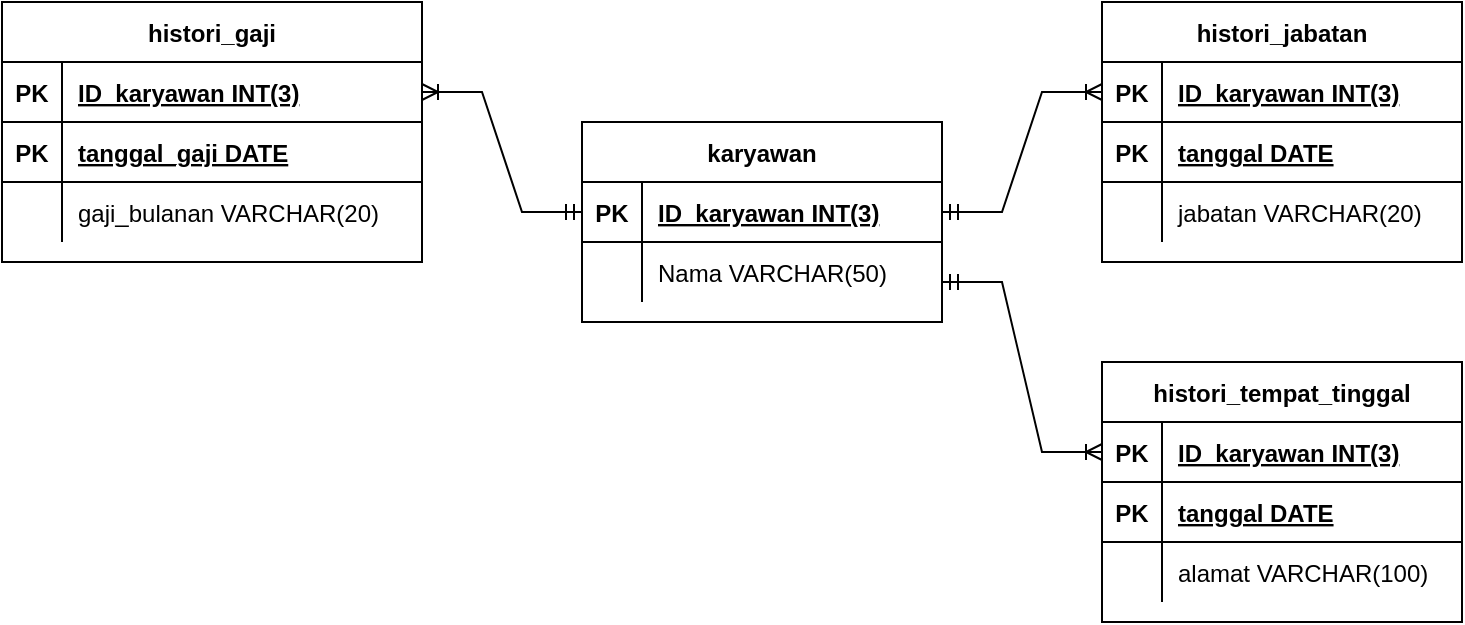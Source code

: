 <mxfile version="17.4.4" type="github" pages="2">
  <diagram id="R2lEEEUBdFMjLlhIrx00" name="Page-1">
    <mxGraphModel dx="1278" dy="539" grid="1" gridSize="10" guides="1" tooltips="1" connect="1" arrows="1" fold="1" page="1" pageScale="1" pageWidth="850" pageHeight="1100" math="0" shadow="0" extFonts="Permanent Marker^https://fonts.googleapis.com/css?family=Permanent+Marker">
      <root>
        <mxCell id="0" />
        <mxCell id="1" parent="0" />
        <mxCell id="USe1o16NmA6yLf-kkS8X-1" value="karyawan" style="shape=table;startSize=30;container=1;collapsible=1;childLayout=tableLayout;fixedRows=1;rowLines=0;fontStyle=1;align=center;resizeLast=1;" parent="1" vertex="1">
          <mxGeometry x="370" y="260" width="180" height="100" as="geometry" />
        </mxCell>
        <mxCell id="USe1o16NmA6yLf-kkS8X-2" value="" style="shape=tableRow;horizontal=0;startSize=0;swimlaneHead=0;swimlaneBody=0;fillColor=none;collapsible=0;dropTarget=0;points=[[0,0.5],[1,0.5]];portConstraint=eastwest;top=0;left=0;right=0;bottom=1;" parent="USe1o16NmA6yLf-kkS8X-1" vertex="1">
          <mxGeometry y="30" width="180" height="30" as="geometry" />
        </mxCell>
        <mxCell id="USe1o16NmA6yLf-kkS8X-3" value="PK" style="shape=partialRectangle;connectable=0;fillColor=none;top=0;left=0;bottom=0;right=0;fontStyle=1;overflow=hidden;" parent="USe1o16NmA6yLf-kkS8X-2" vertex="1">
          <mxGeometry width="30" height="30" as="geometry">
            <mxRectangle width="30" height="30" as="alternateBounds" />
          </mxGeometry>
        </mxCell>
        <mxCell id="USe1o16NmA6yLf-kkS8X-4" value="ID_karyawan INT(3)" style="shape=partialRectangle;connectable=0;fillColor=none;top=0;left=0;bottom=0;right=0;align=left;spacingLeft=6;fontStyle=5;overflow=hidden;" parent="USe1o16NmA6yLf-kkS8X-2" vertex="1">
          <mxGeometry x="30" width="150" height="30" as="geometry">
            <mxRectangle width="150" height="30" as="alternateBounds" />
          </mxGeometry>
        </mxCell>
        <mxCell id="USe1o16NmA6yLf-kkS8X-5" value="" style="shape=tableRow;horizontal=0;startSize=0;swimlaneHead=0;swimlaneBody=0;fillColor=none;collapsible=0;dropTarget=0;points=[[0,0.5],[1,0.5]];portConstraint=eastwest;top=0;left=0;right=0;bottom=0;" parent="USe1o16NmA6yLf-kkS8X-1" vertex="1">
          <mxGeometry y="60" width="180" height="30" as="geometry" />
        </mxCell>
        <mxCell id="USe1o16NmA6yLf-kkS8X-6" value="" style="shape=partialRectangle;connectable=0;fillColor=none;top=0;left=0;bottom=0;right=0;editable=1;overflow=hidden;" parent="USe1o16NmA6yLf-kkS8X-5" vertex="1">
          <mxGeometry width="30" height="30" as="geometry">
            <mxRectangle width="30" height="30" as="alternateBounds" />
          </mxGeometry>
        </mxCell>
        <mxCell id="USe1o16NmA6yLf-kkS8X-7" value="Nama VARCHAR(50)" style="shape=partialRectangle;connectable=0;fillColor=none;top=0;left=0;bottom=0;right=0;align=left;spacingLeft=6;overflow=hidden;" parent="USe1o16NmA6yLf-kkS8X-5" vertex="1">
          <mxGeometry x="30" width="150" height="30" as="geometry">
            <mxRectangle width="150" height="30" as="alternateBounds" />
          </mxGeometry>
        </mxCell>
        <mxCell id="hA6Ob9VuYaXyNVDvQv3Z-1" value="histori_gaji" style="shape=table;startSize=30;container=1;collapsible=1;childLayout=tableLayout;fixedRows=1;rowLines=0;fontStyle=1;align=center;resizeLast=1;" parent="1" vertex="1">
          <mxGeometry x="80" y="200" width="210" height="130" as="geometry" />
        </mxCell>
        <mxCell id="hA6Ob9VuYaXyNVDvQv3Z-2" value="" style="shape=tableRow;horizontal=0;startSize=0;swimlaneHead=0;swimlaneBody=0;fillColor=none;collapsible=0;dropTarget=0;points=[[0,0.5],[1,0.5]];portConstraint=eastwest;top=0;left=0;right=0;bottom=1;" parent="hA6Ob9VuYaXyNVDvQv3Z-1" vertex="1">
          <mxGeometry y="30" width="210" height="30" as="geometry" />
        </mxCell>
        <mxCell id="hA6Ob9VuYaXyNVDvQv3Z-3" value="PK" style="shape=partialRectangle;connectable=0;fillColor=none;top=0;left=0;bottom=0;right=0;fontStyle=1;overflow=hidden;" parent="hA6Ob9VuYaXyNVDvQv3Z-2" vertex="1">
          <mxGeometry width="30" height="30" as="geometry">
            <mxRectangle width="30" height="30" as="alternateBounds" />
          </mxGeometry>
        </mxCell>
        <mxCell id="hA6Ob9VuYaXyNVDvQv3Z-4" value="ID_karyawan INT(3)" style="shape=partialRectangle;connectable=0;fillColor=none;top=0;left=0;bottom=0;right=0;align=left;spacingLeft=6;fontStyle=5;overflow=hidden;" parent="hA6Ob9VuYaXyNVDvQv3Z-2" vertex="1">
          <mxGeometry x="30" width="180" height="30" as="geometry">
            <mxRectangle width="180" height="30" as="alternateBounds" />
          </mxGeometry>
        </mxCell>
        <mxCell id="hA6Ob9VuYaXyNVDvQv3Z-14" value="" style="shape=tableRow;horizontal=0;startSize=0;swimlaneHead=0;swimlaneBody=0;fillColor=none;collapsible=0;dropTarget=0;points=[[0,0.5],[1,0.5]];portConstraint=eastwest;top=0;left=0;right=0;bottom=1;" parent="hA6Ob9VuYaXyNVDvQv3Z-1" vertex="1">
          <mxGeometry y="60" width="210" height="30" as="geometry" />
        </mxCell>
        <mxCell id="hA6Ob9VuYaXyNVDvQv3Z-15" value="PK" style="shape=partialRectangle;connectable=0;fillColor=none;top=0;left=0;bottom=0;right=0;fontStyle=1;overflow=hidden;" parent="hA6Ob9VuYaXyNVDvQv3Z-14" vertex="1">
          <mxGeometry width="30" height="30" as="geometry">
            <mxRectangle width="30" height="30" as="alternateBounds" />
          </mxGeometry>
        </mxCell>
        <mxCell id="hA6Ob9VuYaXyNVDvQv3Z-16" value="tanggal_gaji DATE" style="shape=partialRectangle;connectable=0;fillColor=none;top=0;left=0;bottom=0;right=0;align=left;spacingLeft=6;fontStyle=5;overflow=hidden;" parent="hA6Ob9VuYaXyNVDvQv3Z-14" vertex="1">
          <mxGeometry x="30" width="180" height="30" as="geometry">
            <mxRectangle width="180" height="30" as="alternateBounds" />
          </mxGeometry>
        </mxCell>
        <mxCell id="hA6Ob9VuYaXyNVDvQv3Z-5" value="" style="shape=tableRow;horizontal=0;startSize=0;swimlaneHead=0;swimlaneBody=0;fillColor=none;collapsible=0;dropTarget=0;points=[[0,0.5],[1,0.5]];portConstraint=eastwest;top=0;left=0;right=0;bottom=0;" parent="hA6Ob9VuYaXyNVDvQv3Z-1" vertex="1">
          <mxGeometry y="90" width="210" height="30" as="geometry" />
        </mxCell>
        <mxCell id="hA6Ob9VuYaXyNVDvQv3Z-6" value="" style="shape=partialRectangle;connectable=0;fillColor=none;top=0;left=0;bottom=0;right=0;editable=1;overflow=hidden;" parent="hA6Ob9VuYaXyNVDvQv3Z-5" vertex="1">
          <mxGeometry width="30" height="30" as="geometry">
            <mxRectangle width="30" height="30" as="alternateBounds" />
          </mxGeometry>
        </mxCell>
        <mxCell id="hA6Ob9VuYaXyNVDvQv3Z-7" value="gaji_bulanan VARCHAR(20)" style="shape=partialRectangle;connectable=0;fillColor=none;top=0;left=0;bottom=0;right=0;align=left;spacingLeft=6;overflow=hidden;" parent="hA6Ob9VuYaXyNVDvQv3Z-5" vertex="1">
          <mxGeometry x="30" width="180" height="30" as="geometry">
            <mxRectangle width="180" height="30" as="alternateBounds" />
          </mxGeometry>
        </mxCell>
        <mxCell id="hA6Ob9VuYaXyNVDvQv3Z-17" value="" style="edgeStyle=entityRelationEdgeStyle;fontSize=12;html=1;endArrow=ERoneToMany;startArrow=ERmandOne;rounded=0;entryX=1;entryY=0.5;entryDx=0;entryDy=0;exitX=0;exitY=0.5;exitDx=0;exitDy=0;" parent="1" source="USe1o16NmA6yLf-kkS8X-2" target="hA6Ob9VuYaXyNVDvQv3Z-2" edge="1">
          <mxGeometry width="100" height="100" relative="1" as="geometry">
            <mxPoint x="360" y="240" as="sourcePoint" />
            <mxPoint x="470" y="230" as="targetPoint" />
          </mxGeometry>
        </mxCell>
        <mxCell id="hA6Ob9VuYaXyNVDvQv3Z-31" value="histori_tempat_tinggal" style="shape=table;startSize=30;container=1;collapsible=1;childLayout=tableLayout;fixedRows=1;rowLines=0;fontStyle=1;align=center;resizeLast=1;" parent="1" vertex="1">
          <mxGeometry x="630" y="380" width="180" height="130" as="geometry" />
        </mxCell>
        <mxCell id="hA6Ob9VuYaXyNVDvQv3Z-32" value="" style="shape=tableRow;horizontal=0;startSize=0;swimlaneHead=0;swimlaneBody=0;fillColor=none;collapsible=0;dropTarget=0;points=[[0,0.5],[1,0.5]];portConstraint=eastwest;top=0;left=0;right=0;bottom=1;" parent="hA6Ob9VuYaXyNVDvQv3Z-31" vertex="1">
          <mxGeometry y="30" width="180" height="30" as="geometry" />
        </mxCell>
        <mxCell id="hA6Ob9VuYaXyNVDvQv3Z-33" value="PK" style="shape=partialRectangle;connectable=0;fillColor=none;top=0;left=0;bottom=0;right=0;fontStyle=1;overflow=hidden;" parent="hA6Ob9VuYaXyNVDvQv3Z-32" vertex="1">
          <mxGeometry width="30" height="30" as="geometry">
            <mxRectangle width="30" height="30" as="alternateBounds" />
          </mxGeometry>
        </mxCell>
        <mxCell id="hA6Ob9VuYaXyNVDvQv3Z-34" value="ID_karyawan INT(3)" style="shape=partialRectangle;connectable=0;fillColor=none;top=0;left=0;bottom=0;right=0;align=left;spacingLeft=6;fontStyle=5;overflow=hidden;" parent="hA6Ob9VuYaXyNVDvQv3Z-32" vertex="1">
          <mxGeometry x="30" width="150" height="30" as="geometry">
            <mxRectangle width="150" height="30" as="alternateBounds" />
          </mxGeometry>
        </mxCell>
        <mxCell id="hA6Ob9VuYaXyNVDvQv3Z-60" value="" style="shape=tableRow;horizontal=0;startSize=0;swimlaneHead=0;swimlaneBody=0;fillColor=none;collapsible=0;dropTarget=0;points=[[0,0.5],[1,0.5]];portConstraint=eastwest;top=0;left=0;right=0;bottom=1;" parent="hA6Ob9VuYaXyNVDvQv3Z-31" vertex="1">
          <mxGeometry y="60" width="180" height="30" as="geometry" />
        </mxCell>
        <mxCell id="hA6Ob9VuYaXyNVDvQv3Z-61" value="PK" style="shape=partialRectangle;connectable=0;fillColor=none;top=0;left=0;bottom=0;right=0;fontStyle=1;overflow=hidden;" parent="hA6Ob9VuYaXyNVDvQv3Z-60" vertex="1">
          <mxGeometry width="30" height="30" as="geometry">
            <mxRectangle width="30" height="30" as="alternateBounds" />
          </mxGeometry>
        </mxCell>
        <mxCell id="hA6Ob9VuYaXyNVDvQv3Z-62" value="tanggal DATE" style="shape=partialRectangle;connectable=0;fillColor=none;top=0;left=0;bottom=0;right=0;align=left;spacingLeft=6;fontStyle=5;overflow=hidden;" parent="hA6Ob9VuYaXyNVDvQv3Z-60" vertex="1">
          <mxGeometry x="30" width="150" height="30" as="geometry">
            <mxRectangle width="150" height="30" as="alternateBounds" />
          </mxGeometry>
        </mxCell>
        <mxCell id="hA6Ob9VuYaXyNVDvQv3Z-38" value="" style="shape=tableRow;horizontal=0;startSize=0;swimlaneHead=0;swimlaneBody=0;fillColor=none;collapsible=0;dropTarget=0;points=[[0,0.5],[1,0.5]];portConstraint=eastwest;top=0;left=0;right=0;bottom=0;" parent="hA6Ob9VuYaXyNVDvQv3Z-31" vertex="1">
          <mxGeometry y="90" width="180" height="30" as="geometry" />
        </mxCell>
        <mxCell id="hA6Ob9VuYaXyNVDvQv3Z-39" value="" style="shape=partialRectangle;connectable=0;fillColor=none;top=0;left=0;bottom=0;right=0;editable=1;overflow=hidden;" parent="hA6Ob9VuYaXyNVDvQv3Z-38" vertex="1">
          <mxGeometry width="30" height="30" as="geometry">
            <mxRectangle width="30" height="30" as="alternateBounds" />
          </mxGeometry>
        </mxCell>
        <mxCell id="hA6Ob9VuYaXyNVDvQv3Z-40" value="alamat VARCHAR(100)" style="shape=partialRectangle;connectable=0;fillColor=none;top=0;left=0;bottom=0;right=0;align=left;spacingLeft=6;overflow=hidden;" parent="hA6Ob9VuYaXyNVDvQv3Z-38" vertex="1">
          <mxGeometry x="30" width="150" height="30" as="geometry">
            <mxRectangle width="150" height="30" as="alternateBounds" />
          </mxGeometry>
        </mxCell>
        <mxCell id="hA6Ob9VuYaXyNVDvQv3Z-44" value="histori_jabatan" style="shape=table;startSize=30;container=1;collapsible=1;childLayout=tableLayout;fixedRows=1;rowLines=0;fontStyle=1;align=center;resizeLast=1;" parent="1" vertex="1">
          <mxGeometry x="630" y="200" width="180" height="130" as="geometry" />
        </mxCell>
        <mxCell id="hA6Ob9VuYaXyNVDvQv3Z-45" value="" style="shape=tableRow;horizontal=0;startSize=0;swimlaneHead=0;swimlaneBody=0;fillColor=none;collapsible=0;dropTarget=0;points=[[0,0.5],[1,0.5]];portConstraint=eastwest;top=0;left=0;right=0;bottom=1;" parent="hA6Ob9VuYaXyNVDvQv3Z-44" vertex="1">
          <mxGeometry y="30" width="180" height="30" as="geometry" />
        </mxCell>
        <mxCell id="hA6Ob9VuYaXyNVDvQv3Z-46" value="PK" style="shape=partialRectangle;connectable=0;fillColor=none;top=0;left=0;bottom=0;right=0;fontStyle=1;overflow=hidden;" parent="hA6Ob9VuYaXyNVDvQv3Z-45" vertex="1">
          <mxGeometry width="30" height="30" as="geometry">
            <mxRectangle width="30" height="30" as="alternateBounds" />
          </mxGeometry>
        </mxCell>
        <mxCell id="hA6Ob9VuYaXyNVDvQv3Z-47" value="ID_karyawan INT(3)" style="shape=partialRectangle;connectable=0;fillColor=none;top=0;left=0;bottom=0;right=0;align=left;spacingLeft=6;fontStyle=5;overflow=hidden;" parent="hA6Ob9VuYaXyNVDvQv3Z-45" vertex="1">
          <mxGeometry x="30" width="150" height="30" as="geometry">
            <mxRectangle width="150" height="30" as="alternateBounds" />
          </mxGeometry>
        </mxCell>
        <mxCell id="hA6Ob9VuYaXyNVDvQv3Z-57" value="" style="shape=tableRow;horizontal=0;startSize=0;swimlaneHead=0;swimlaneBody=0;fillColor=none;collapsible=0;dropTarget=0;points=[[0,0.5],[1,0.5]];portConstraint=eastwest;top=0;left=0;right=0;bottom=1;" parent="hA6Ob9VuYaXyNVDvQv3Z-44" vertex="1">
          <mxGeometry y="60" width="180" height="30" as="geometry" />
        </mxCell>
        <mxCell id="hA6Ob9VuYaXyNVDvQv3Z-58" value="PK" style="shape=partialRectangle;connectable=0;fillColor=none;top=0;left=0;bottom=0;right=0;fontStyle=1;overflow=hidden;" parent="hA6Ob9VuYaXyNVDvQv3Z-57" vertex="1">
          <mxGeometry width="30" height="30" as="geometry">
            <mxRectangle width="30" height="30" as="alternateBounds" />
          </mxGeometry>
        </mxCell>
        <mxCell id="hA6Ob9VuYaXyNVDvQv3Z-59" value="tanggal DATE" style="shape=partialRectangle;connectable=0;fillColor=none;top=0;left=0;bottom=0;right=0;align=left;spacingLeft=6;fontStyle=5;overflow=hidden;" parent="hA6Ob9VuYaXyNVDvQv3Z-57" vertex="1">
          <mxGeometry x="30" width="150" height="30" as="geometry">
            <mxRectangle width="150" height="30" as="alternateBounds" />
          </mxGeometry>
        </mxCell>
        <mxCell id="hA6Ob9VuYaXyNVDvQv3Z-51" value="" style="shape=tableRow;horizontal=0;startSize=0;swimlaneHead=0;swimlaneBody=0;fillColor=none;collapsible=0;dropTarget=0;points=[[0,0.5],[1,0.5]];portConstraint=eastwest;top=0;left=0;right=0;bottom=0;" parent="hA6Ob9VuYaXyNVDvQv3Z-44" vertex="1">
          <mxGeometry y="90" width="180" height="30" as="geometry" />
        </mxCell>
        <mxCell id="hA6Ob9VuYaXyNVDvQv3Z-52" value="" style="shape=partialRectangle;connectable=0;fillColor=none;top=0;left=0;bottom=0;right=0;editable=1;overflow=hidden;" parent="hA6Ob9VuYaXyNVDvQv3Z-51" vertex="1">
          <mxGeometry width="30" height="30" as="geometry">
            <mxRectangle width="30" height="30" as="alternateBounds" />
          </mxGeometry>
        </mxCell>
        <mxCell id="hA6Ob9VuYaXyNVDvQv3Z-53" value="jabatan VARCHAR(20)" style="shape=partialRectangle;connectable=0;fillColor=none;top=0;left=0;bottom=0;right=0;align=left;spacingLeft=6;overflow=hidden;" parent="hA6Ob9VuYaXyNVDvQv3Z-51" vertex="1">
          <mxGeometry x="30" width="150" height="30" as="geometry">
            <mxRectangle width="150" height="30" as="alternateBounds" />
          </mxGeometry>
        </mxCell>
        <mxCell id="hA6Ob9VuYaXyNVDvQv3Z-63" value="" style="edgeStyle=entityRelationEdgeStyle;fontSize=12;html=1;endArrow=ERoneToMany;startArrow=ERmandOne;rounded=0;" parent="1" target="hA6Ob9VuYaXyNVDvQv3Z-32" edge="1">
          <mxGeometry width="100" height="100" relative="1" as="geometry">
            <mxPoint x="550" y="340" as="sourcePoint" />
            <mxPoint x="560" y="420" as="targetPoint" />
          </mxGeometry>
        </mxCell>
        <mxCell id="hA6Ob9VuYaXyNVDvQv3Z-64" value="" style="edgeStyle=entityRelationEdgeStyle;fontSize=12;html=1;endArrow=ERoneToMany;startArrow=ERmandOne;rounded=0;exitX=1;exitY=0.5;exitDx=0;exitDy=0;" parent="1" source="USe1o16NmA6yLf-kkS8X-2" target="hA6Ob9VuYaXyNVDvQv3Z-45" edge="1">
          <mxGeometry width="100" height="100" relative="1" as="geometry">
            <mxPoint x="590" y="220" as="sourcePoint" />
            <mxPoint x="470" y="140" as="targetPoint" />
          </mxGeometry>
        </mxCell>
      </root>
    </mxGraphModel>
  </diagram>
  <diagram id="2qyopMoyy9mw-NkGebHM" name="Page-2">
    <mxGraphModel dx="692" dy="321" grid="1" gridSize="10" guides="1" tooltips="1" connect="1" arrows="1" fold="1" page="1" pageScale="1" pageWidth="827" pageHeight="1169" background="none" math="0" shadow="1">
      <root>
        <mxCell id="zEQg5zYEzXBbnHIqrJW_-0" />
        <mxCell id="zEQg5zYEzXBbnHIqrJW_-1" parent="zEQg5zYEzXBbnHIqrJW_-0" />
        <mxCell id="zEQg5zYEzXBbnHIqrJW_-2" value="product" style="swimlane;childLayout=stackLayout;horizontal=1;startSize=30;horizontalStack=0;rounded=1;fontSize=14;fontStyle=0;strokeWidth=2;resizeParent=0;resizeLast=1;shadow=0;dashed=0;align=center;fillColor=#ffe6cc;strokeColor=#d79b00;" vertex="1" parent="zEQg5zYEzXBbnHIqrJW_-1">
          <mxGeometry x="180" y="220" width="160" height="160" as="geometry" />
        </mxCell>
        <mxCell id="zEQg5zYEzXBbnHIqrJW_-3" value="# id_product &gt; integer&#xa;* product name  &gt; varchar&#xa;* barcode &gt; varchar&#xa;* length &gt; integer&#xa;* width  &gt; integer&#xa;* heigh t &gt; integer &#xa;* netto &gt; integer&#xa;* price &gt; float" style="align=left;strokeColor=none;fillColor=none;spacingLeft=4;fontSize=12;verticalAlign=top;resizable=0;rotatable=0;part=1;" vertex="1" parent="zEQg5zYEzXBbnHIqrJW_-2">
          <mxGeometry y="30" width="160" height="130" as="geometry" />
        </mxCell>
        <mxCell id="zEQg5zYEzXBbnHIqrJW_-4" value="product category" style="swimlane;childLayout=stackLayout;horizontal=1;startSize=30;horizontalStack=0;rounded=1;fontSize=14;fontStyle=0;strokeWidth=2;resizeParent=0;resizeLast=1;shadow=0;dashed=0;align=center;fillColor=#f8cecc;strokeColor=#b85450;" vertex="1" parent="zEQg5zYEzXBbnHIqrJW_-1">
          <mxGeometry x="480" y="240" width="240" height="130" as="geometry" />
        </mxCell>
        <mxCell id="zEQg5zYEzXBbnHIqrJW_-5" value="#  product category &gt; integer&#xa;*  product category name &gt; varchar" style="align=left;strokeColor=none;fillColor=none;spacingLeft=4;fontSize=12;verticalAlign=top;resizable=0;rotatable=0;part=1;" vertex="1" parent="zEQg5zYEzXBbnHIqrJW_-4">
          <mxGeometry y="30" width="240" height="100" as="geometry" />
        </mxCell>
        <mxCell id="zEQg5zYEzXBbnHIqrJW_-34" value="" style="edgeStyle=entityRelationEdgeStyle;fontSize=12;html=1;endArrow=ERoneToMany;startArrow=ERzeroToOne;strokeWidth=1;curved=1;elbow=vertical;" edge="1" parent="zEQg5zYEzXBbnHIqrJW_-1" target="zEQg5zYEzXBbnHIqrJW_-3">
          <mxGeometry width="100" height="100" relative="1" as="geometry">
            <mxPoint x="480" y="315" as="sourcePoint" />
            <mxPoint x="370" y="280" as="targetPoint" />
          </mxGeometry>
        </mxCell>
        <mxCell id="rctSxfcGG-YjM1YKIK81-5" value="relationship_1" style="edgeLabel;html=1;align=center;verticalAlign=middle;resizable=0;points=[];fontSize=11;fontFamily=Helvetica;fontColor=default;" vertex="1" connectable="0" parent="zEQg5zYEzXBbnHIqrJW_-34">
          <mxGeometry x="0.334" y="1" relative="1" as="geometry">
            <mxPoint as="offset" />
          </mxGeometry>
        </mxCell>
        <mxCell id="rctSxfcGG-YjM1YKIK81-3" value="" style="endArrow=none;html=1;rounded=0;dashed=1;strokeWidth=1;curved=1;elbow=vertical;entryX=0;entryY=0.5;entryDx=0;entryDy=0;" edge="1" parent="zEQg5zYEzXBbnHIqrJW_-1" target="zEQg5zYEzXBbnHIqrJW_-5">
          <mxGeometry relative="1" as="geometry">
            <mxPoint x="410" y="320" as="sourcePoint" />
            <mxPoint x="520" y="330" as="targetPoint" />
            <Array as="points" />
          </mxGeometry>
        </mxCell>
        <mxCell id="rctSxfcGG-YjM1YKIK81-4" value="N" style="resizable=0;html=1;align=right;verticalAlign=bottom;" connectable="0" vertex="1" parent="rctSxfcGG-YjM1YKIK81-3">
          <mxGeometry x="1" relative="1" as="geometry" />
        </mxCell>
        <mxCell id="rctSxfcGG-YjM1YKIK81-10" value="product" style="swimlane;childLayout=stackLayout;horizontal=1;startSize=30;horizontalStack=0;rounded=1;fontSize=14;fontStyle=0;strokeWidth=2;resizeParent=0;resizeLast=1;shadow=0;dashed=0;align=center;fillColor=#ffe6cc;strokeColor=#d79b00;" vertex="1" parent="zEQg5zYEzXBbnHIqrJW_-1">
          <mxGeometry x="90" y="530" width="200" height="160" as="geometry" />
        </mxCell>
        <mxCell id="rctSxfcGG-YjM1YKIK81-11" value="# id_product &gt; integer           &lt;pk&gt;&#xa;* product name  &gt; varchar     &lt;fk&gt;&#xa;* barcode &gt; varchar&#xa;* length &gt; integer&#xa;* width  &gt; integer&#xa;* heigh t &gt; integer &#xa;* netto &gt; integer&#xa;* price &gt; float" style="align=left;strokeColor=none;fillColor=none;spacingLeft=4;fontSize=12;verticalAlign=top;resizable=0;rotatable=0;part=1;" vertex="1" parent="rctSxfcGG-YjM1YKIK81-10">
          <mxGeometry y="30" width="200" height="130" as="geometry" />
        </mxCell>
        <mxCell id="rctSxfcGG-YjM1YKIK81-12" value="product category" style="swimlane;childLayout=stackLayout;horizontal=1;startSize=30;horizontalStack=0;rounded=1;fontSize=14;fontStyle=0;strokeWidth=2;resizeParent=0;resizeLast=1;shadow=0;dashed=0;align=center;fillColor=#f8cecc;strokeColor=#b85450;" vertex="1" parent="zEQg5zYEzXBbnHIqrJW_-1">
          <mxGeometry x="510" y="530" width="240" height="130" as="geometry" />
        </mxCell>
        <mxCell id="rctSxfcGG-YjM1YKIK81-13" value="#  product category &gt; integer             &lt;pk&gt;&#xa;*  product category name &gt; varchar" style="align=left;strokeColor=none;fillColor=none;spacingLeft=4;fontSize=12;verticalAlign=top;resizable=0;rotatable=0;part=1;" vertex="1" parent="rctSxfcGG-YjM1YKIK81-12">
          <mxGeometry y="30" width="240" height="100" as="geometry" />
        </mxCell>
        <mxCell id="rctSxfcGG-YjM1YKIK81-14" value="" style="endArrow=open;endFill=1;endSize=12;html=1;rounded=0;labelBackgroundColor=default;fontFamily=Helvetica;fontSize=11;fontColor=default;strokeColor=default;strokeWidth=1;shape=connector;elbow=vertical;exitX=1;exitY=0.5;exitDx=0;exitDy=0;edgeStyle=orthogonalEdgeStyle;" edge="1" parent="zEQg5zYEzXBbnHIqrJW_-1" source="rctSxfcGG-YjM1YKIK81-10">
          <mxGeometry width="160" relative="1" as="geometry">
            <mxPoint x="340" y="610" as="sourcePoint" />
            <mxPoint x="510" y="630" as="targetPoint" />
          </mxGeometry>
        </mxCell>
        <mxCell id="rctSxfcGG-YjM1YKIK81-15" style="edgeStyle=none;shape=connector;curved=1;rounded=0;orthogonalLoop=1;jettySize=auto;html=1;labelBackgroundColor=default;fontFamily=Helvetica;fontSize=11;fontColor=default;endArrow=none;strokeColor=default;strokeWidth=1;elbow=vertical;" edge="1" parent="zEQg5zYEzXBbnHIqrJW_-1" source="rctSxfcGG-YjM1YKIK81-13">
          <mxGeometry relative="1" as="geometry">
            <mxPoint x="500" y="630" as="targetPoint" />
          </mxGeometry>
        </mxCell>
        <mxCell id="rctSxfcGG-YjM1YKIK81-16" value="&lt;font style=&quot;font-size: 8px&quot;&gt;&lt;b&gt;FK_PRODUCT_RELATIONS_CATEGORY&lt;/b&gt;&lt;/font&gt;" style="text;html=1;align=center;verticalAlign=middle;resizable=0;points=[];autosize=1;strokeColor=none;fillColor=none;fontSize=11;fontFamily=Helvetica;fontColor=default;" vertex="1" parent="zEQg5zYEzXBbnHIqrJW_-1">
          <mxGeometry x="315" y="560" width="170" height="20" as="geometry" />
        </mxCell>
      </root>
    </mxGraphModel>
  </diagram>
</mxfile>
